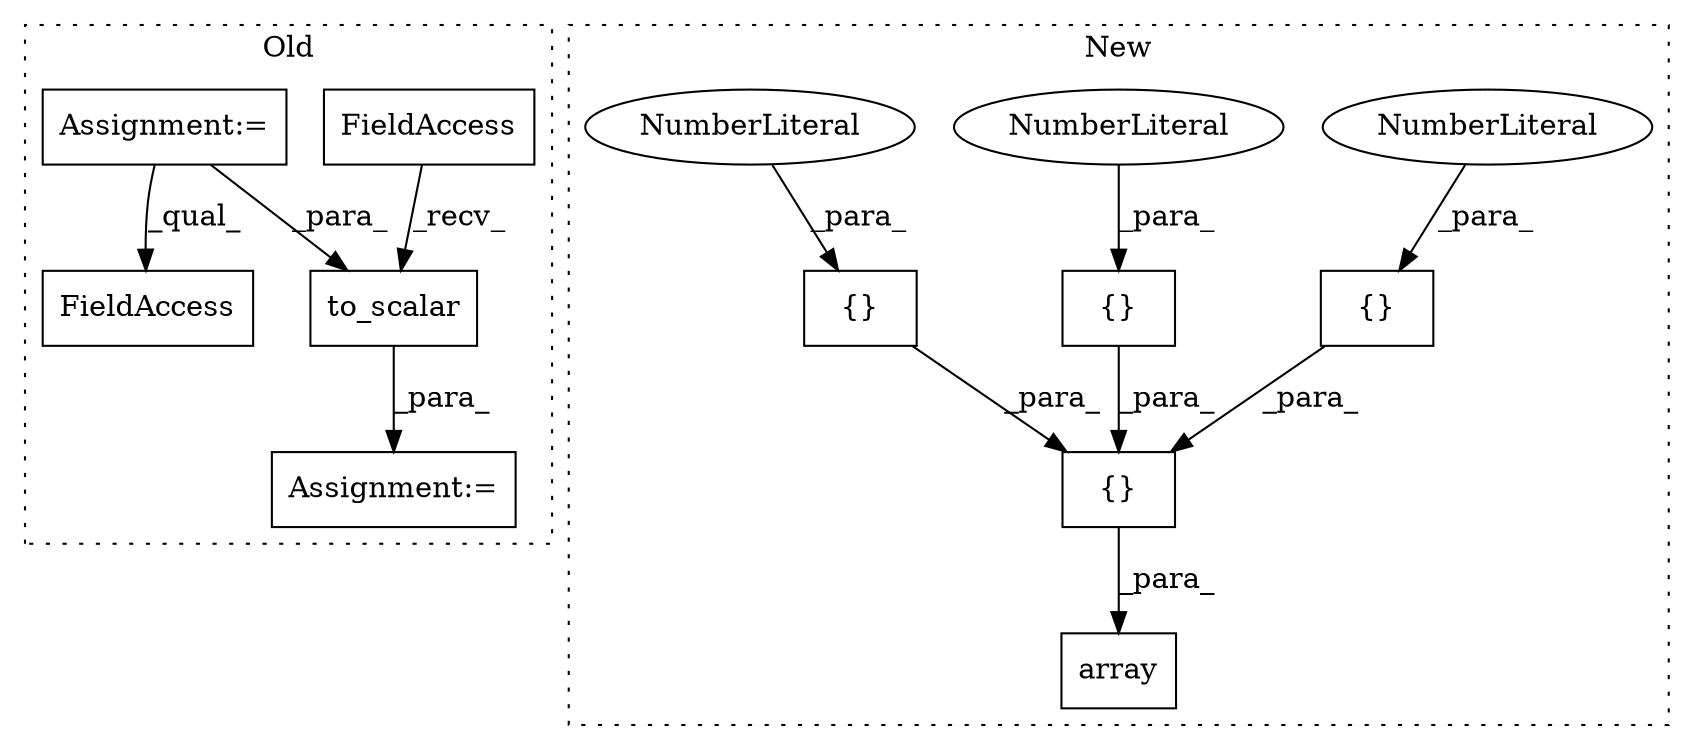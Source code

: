 digraph G {
subgraph cluster0 {
1 [label="to_scalar" a="32" s="1229,1247" l="10,1" shape="box"];
3 [label="FieldAccess" a="22" s="1216" l="12" shape="box"];
6 [label="Assignment:=" a="7" s="1215" l="1" shape="box"];
8 [label="Assignment:=" a="7" s="1008" l="9" shape="box"];
10 [label="FieldAccess" a="22" s="1160" l="24" shape="box"];
label = "Old";
style="dotted";
}
subgraph cluster1 {
2 [label="{}" a="4" s="1243,1263" l="1,1" shape="box"];
4 [label="array" a="32" s="1224,1264" l="6,1" shape="box"];
5 [label="{}" a="4" s="1244,1248" l="1,1" shape="box"];
7 [label="NumberLiteral" a="34" s="1245" l="3" shape="ellipse"];
9 [label="{}" a="4" s="1250,1255" l="1,1" shape="box"];
11 [label="NumberLiteral" a="34" s="1251" l="4" shape="ellipse"];
12 [label="{}" a="4" s="1257,1262" l="1,1" shape="box"];
13 [label="NumberLiteral" a="34" s="1258" l="4" shape="ellipse"];
label = "New";
style="dotted";
}
1 -> 6 [label="_para_"];
2 -> 4 [label="_para_"];
3 -> 1 [label="_recv_"];
5 -> 2 [label="_para_"];
7 -> 5 [label="_para_"];
8 -> 1 [label="_para_"];
8 -> 10 [label="_qual_"];
9 -> 2 [label="_para_"];
11 -> 9 [label="_para_"];
12 -> 2 [label="_para_"];
13 -> 12 [label="_para_"];
}